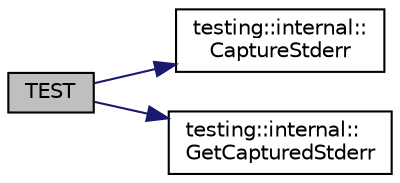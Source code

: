 digraph "TEST"
{
  edge [fontname="Helvetica",fontsize="10",labelfontname="Helvetica",labelfontsize="10"];
  node [fontname="Helvetica",fontsize="10",shape=record];
  rankdir="LR";
  Node3 [label="TEST",height=0.2,width=0.4,color="black", fillcolor="grey75", style="filled", fontcolor="black"];
  Node3 -> Node4 [color="midnightblue",fontsize="10",style="solid",fontname="Helvetica"];
  Node4 [label="testing::internal::\lCaptureStderr",height=0.2,width=0.4,color="black", fillcolor="white", style="filled",URL="$d0/da7/namespacetesting_1_1internal.html#a8ec00d458d0d442bd64af7b5f9c22dda"];
  Node3 -> Node5 [color="midnightblue",fontsize="10",style="solid",fontname="Helvetica"];
  Node5 [label="testing::internal::\lGetCapturedStderr",height=0.2,width=0.4,color="black", fillcolor="white", style="filled",URL="$d0/da7/namespacetesting_1_1internal.html#a374156401da17704099d0c33fa53adfb"];
}
